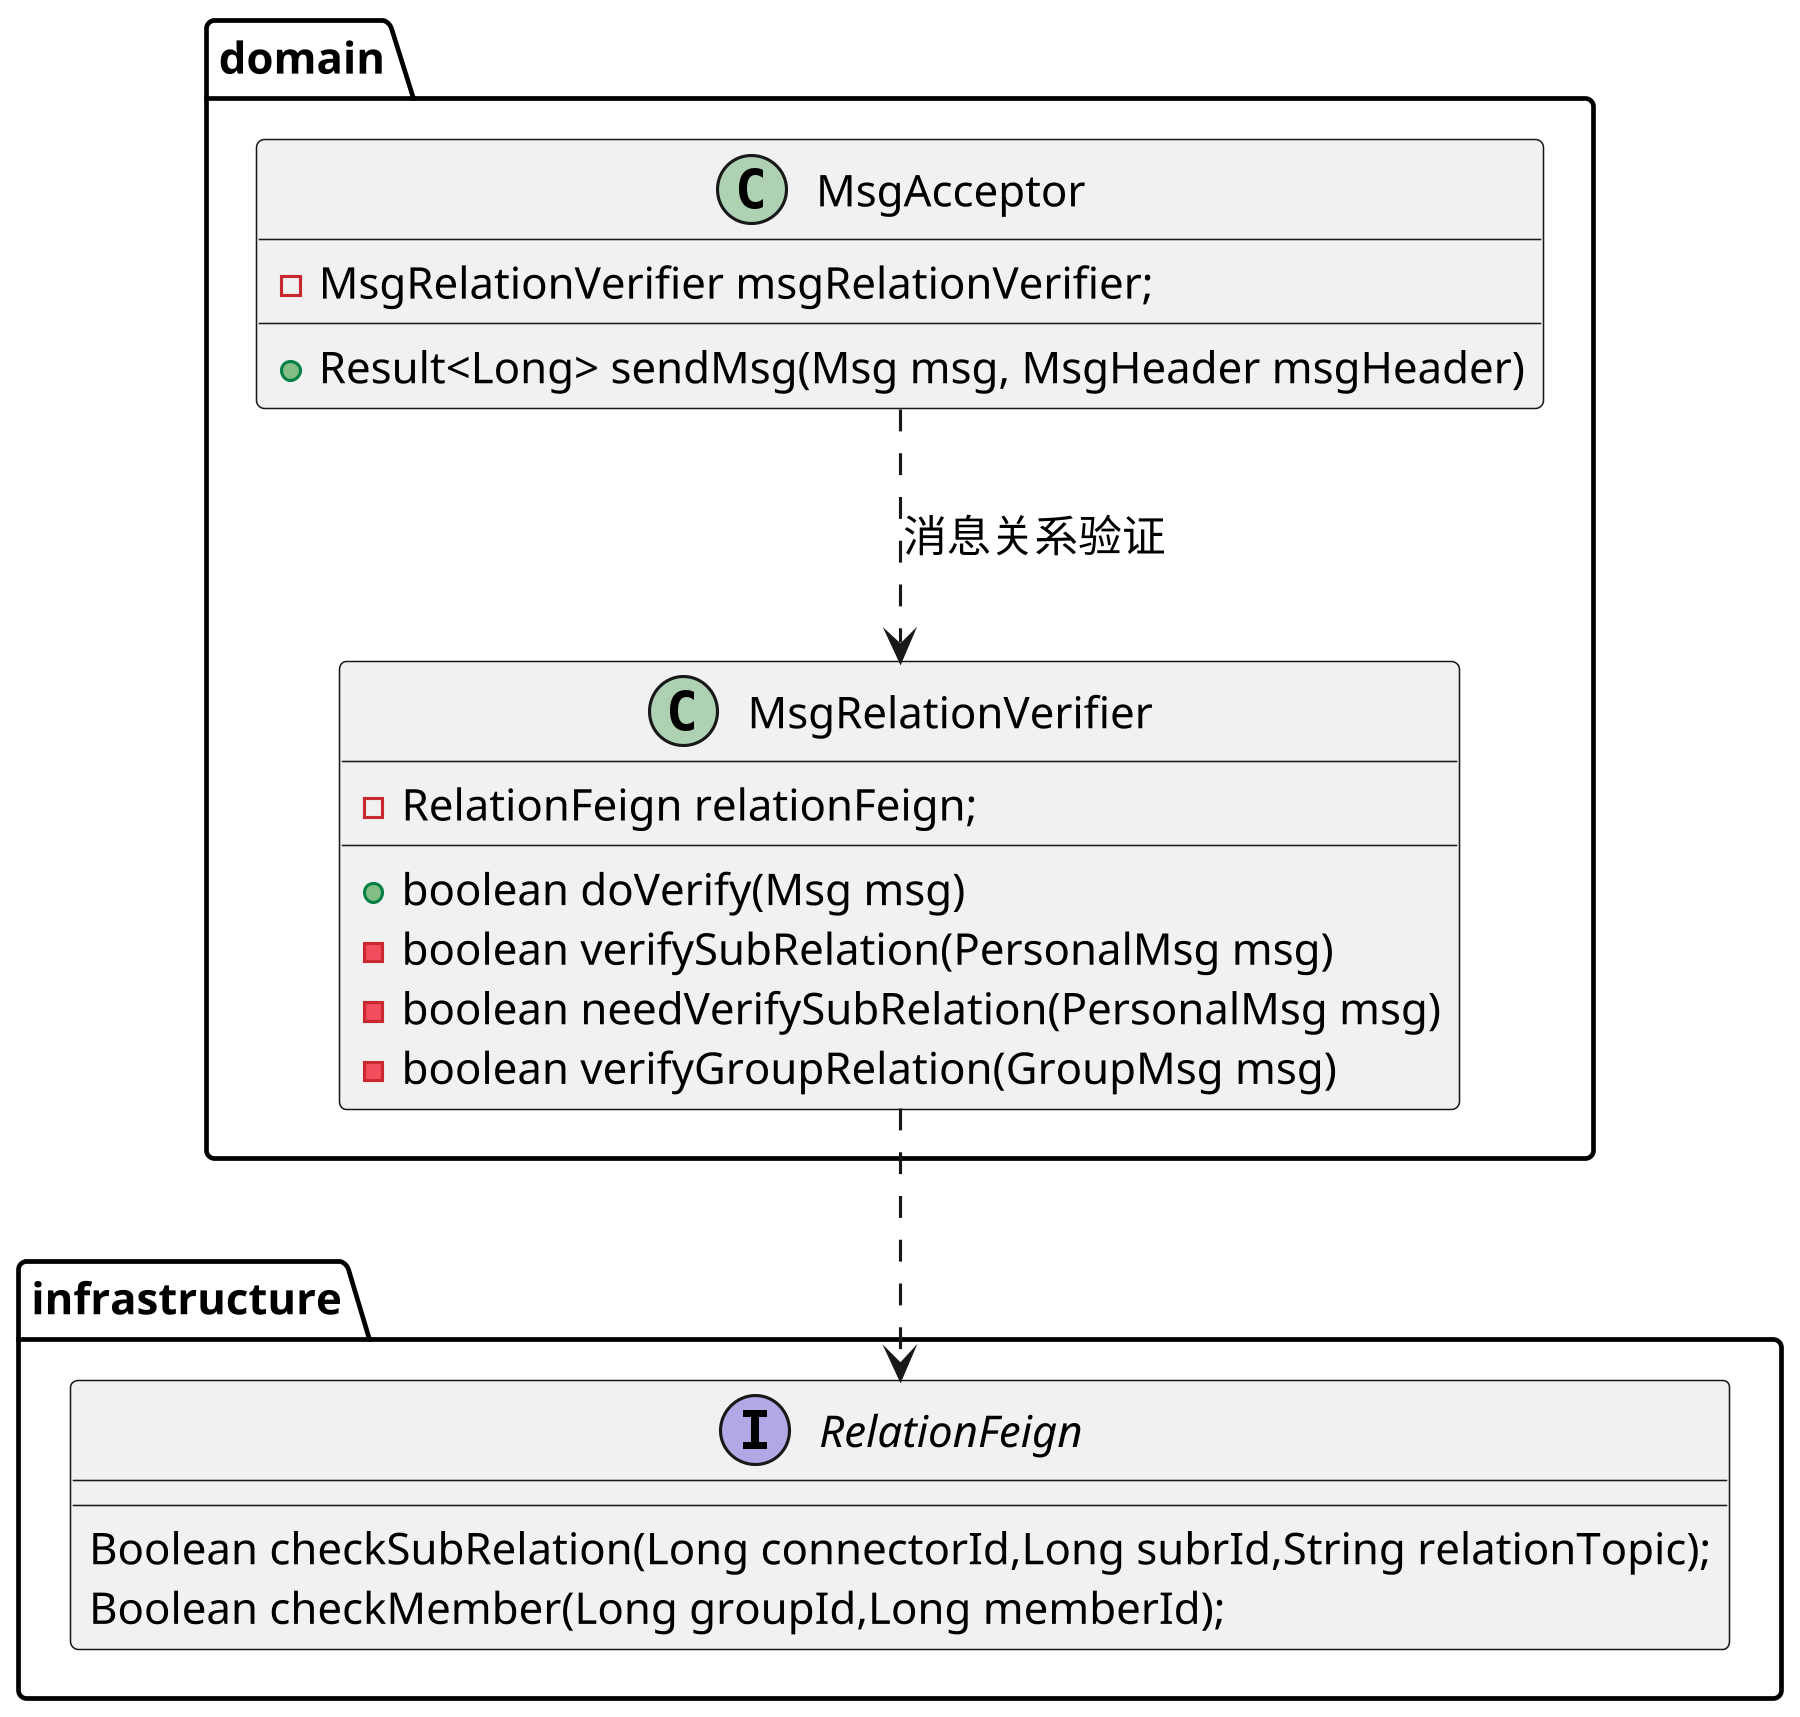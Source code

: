@startuml
'https://plantuml.com/class-diagram
skinparam shadowing false
skinparam defaultFontName xfonts-wqy
skinparam dpi 300
skinparam activity  {
    DiamondFontSize 14
    ArrowFontSize 14
    FontSize 14
}


package domain {
    class MsgAcceptor {
        - MsgRelationVerifier msgRelationVerifier;
        + Result<Long> sendMsg(Msg msg, MsgHeader msgHeader)
    }

    class MsgRelationVerifier {
        - RelationFeign relationFeign;
        + boolean doVerify(Msg msg)
        - boolean verifySubRelation(PersonalMsg msg)
        - boolean needVerifySubRelation(PersonalMsg msg)
        - boolean verifyGroupRelation(GroupMsg msg)
    }
}
MsgAcceptor ..> MsgRelationVerifier: 消息关系验证

package infrastructure {
    interface RelationFeign {
        Boolean checkSubRelation(Long connectorId,Long subrId,String relationTopic);
        Boolean checkMember(Long groupId,Long memberId);
    }
}
MsgRelationVerifier ..> RelationFeign
@enduml